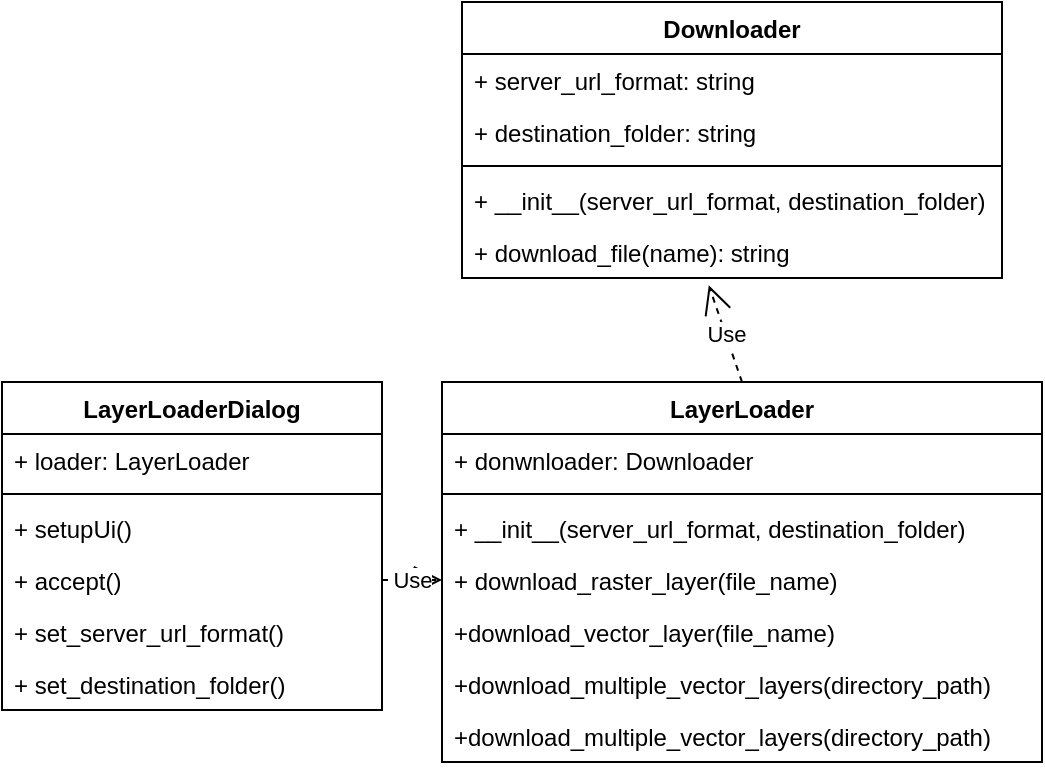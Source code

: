 <mxfile>
    <diagram id="IhR1ld8i8lNZ_D_DzRWB" name="Page-1">
        <mxGraphModel dx="547" dy="471" grid="1" gridSize="10" guides="1" tooltips="1" connect="1" arrows="1" fold="1" page="1" pageScale="1" pageWidth="850" pageHeight="1100" math="0" shadow="0">
            <root>
                <mxCell id="0"/>
                <mxCell id="1" parent="0"/>
                <mxCell id="137" value="LayerLoaderDialog" style="swimlane;fontStyle=1;align=center;verticalAlign=top;childLayout=stackLayout;horizontal=1;startSize=26;horizontalStack=0;resizeParent=1;resizeParentMax=0;resizeLast=0;collapsible=1;marginBottom=0;" parent="1" vertex="1">
                    <mxGeometry x="100" y="320" width="190" height="164" as="geometry"/>
                </mxCell>
                <mxCell id="138" value="+ loader: LayerLoader" style="text;strokeColor=none;fillColor=none;align=left;verticalAlign=top;spacingLeft=4;spacingRight=4;overflow=hidden;rotatable=0;points=[[0,0.5],[1,0.5]];portConstraint=eastwest;" parent="137" vertex="1">
                    <mxGeometry y="26" width="190" height="26" as="geometry"/>
                </mxCell>
                <mxCell id="139" value="" style="line;strokeWidth=1;fillColor=none;align=left;verticalAlign=middle;spacingTop=-1;spacingLeft=3;spacingRight=3;rotatable=0;labelPosition=right;points=[];portConstraint=eastwest;strokeColor=inherit;" parent="137" vertex="1">
                    <mxGeometry y="52" width="190" height="8" as="geometry"/>
                </mxCell>
                <mxCell id="140" value="+ setupUi()" style="text;strokeColor=none;fillColor=none;align=left;verticalAlign=top;spacingLeft=4;spacingRight=4;overflow=hidden;rotatable=0;points=[[0,0.5],[1,0.5]];portConstraint=eastwest;" parent="137" vertex="1">
                    <mxGeometry y="60" width="190" height="26" as="geometry"/>
                </mxCell>
                <mxCell id="159" value="+ accept()" style="text;strokeColor=none;fillColor=none;align=left;verticalAlign=top;spacingLeft=4;spacingRight=4;overflow=hidden;rotatable=0;points=[[0,0.5],[1,0.5]];portConstraint=eastwest;" parent="137" vertex="1">
                    <mxGeometry y="86" width="190" height="26" as="geometry"/>
                </mxCell>
                <mxCell id="160" value="+ set_server_url_format()" style="text;strokeColor=none;fillColor=none;align=left;verticalAlign=top;spacingLeft=4;spacingRight=4;overflow=hidden;rotatable=0;points=[[0,0.5],[1,0.5]];portConstraint=eastwest;" parent="137" vertex="1">
                    <mxGeometry y="112" width="190" height="26" as="geometry"/>
                </mxCell>
                <mxCell id="161" value="+ set_destination_folder()" style="text;strokeColor=none;fillColor=none;align=left;verticalAlign=top;spacingLeft=4;spacingRight=4;overflow=hidden;rotatable=0;points=[[0,0.5],[1,0.5]];portConstraint=eastwest;" parent="137" vertex="1">
                    <mxGeometry y="138" width="190" height="26" as="geometry"/>
                </mxCell>
                <mxCell id="141" value="Downloader" style="swimlane;fontStyle=1;align=center;verticalAlign=top;childLayout=stackLayout;horizontal=1;startSize=26;horizontalStack=0;resizeParent=1;resizeParentMax=0;resizeLast=0;collapsible=1;marginBottom=0;" parent="1" vertex="1">
                    <mxGeometry x="330" y="130" width="270" height="138" as="geometry"/>
                </mxCell>
                <mxCell id="142" value="+ server_url_format: string" style="text;strokeColor=none;fillColor=none;align=left;verticalAlign=top;spacingLeft=4;spacingRight=4;overflow=hidden;rotatable=0;points=[[0,0.5],[1,0.5]];portConstraint=eastwest;" parent="141" vertex="1">
                    <mxGeometry y="26" width="270" height="26" as="geometry"/>
                </mxCell>
                <mxCell id="143" value="+ destination_folder: string" style="text;strokeColor=none;fillColor=none;align=left;verticalAlign=top;spacingLeft=4;spacingRight=4;overflow=hidden;rotatable=0;points=[[0,0.5],[1,0.5]];portConstraint=eastwest;" parent="141" vertex="1">
                    <mxGeometry y="52" width="270" height="26" as="geometry"/>
                </mxCell>
                <mxCell id="144" value="" style="line;strokeWidth=1;fillColor=none;align=left;verticalAlign=middle;spacingTop=-1;spacingLeft=3;spacingRight=3;rotatable=0;labelPosition=right;points=[];portConstraint=eastwest;strokeColor=inherit;" parent="141" vertex="1">
                    <mxGeometry y="78" width="270" height="8" as="geometry"/>
                </mxCell>
                <mxCell id="145" value="+ __init__(server_url_format, destination_folder)" style="text;strokeColor=none;fillColor=none;align=left;verticalAlign=top;spacingLeft=4;spacingRight=4;overflow=hidden;rotatable=0;points=[[0,0.5],[1,0.5]];portConstraint=eastwest;" parent="141" vertex="1">
                    <mxGeometry y="86" width="270" height="26" as="geometry"/>
                </mxCell>
                <mxCell id="146" value="+ download_file(name): string" style="text;strokeColor=none;fillColor=none;align=left;verticalAlign=top;spacingLeft=4;spacingRight=4;overflow=hidden;rotatable=0;points=[[0,0.5],[1,0.5]];portConstraint=eastwest;" parent="141" vertex="1">
                    <mxGeometry y="112" width="270" height="26" as="geometry"/>
                </mxCell>
                <mxCell id="147" value="LayerLoader" style="swimlane;fontStyle=1;align=center;verticalAlign=top;childLayout=stackLayout;horizontal=1;startSize=26;horizontalStack=0;resizeParent=1;resizeParentMax=0;resizeLast=0;collapsible=1;marginBottom=0;" parent="1" vertex="1">
                    <mxGeometry x="320" y="320" width="300" height="190" as="geometry"/>
                </mxCell>
                <mxCell id="154" value="+ donwnloader: Downloader" style="text;strokeColor=none;fillColor=none;align=left;verticalAlign=top;spacingLeft=4;spacingRight=4;overflow=hidden;rotatable=0;points=[[0,0.5],[1,0.5]];portConstraint=eastwest;" parent="147" vertex="1">
                    <mxGeometry y="26" width="300" height="26" as="geometry"/>
                </mxCell>
                <mxCell id="150" value="" style="line;strokeWidth=1;fillColor=none;align=left;verticalAlign=middle;spacingTop=-1;spacingLeft=3;spacingRight=3;rotatable=0;labelPosition=right;points=[];portConstraint=eastwest;strokeColor=inherit;" parent="147" vertex="1">
                    <mxGeometry y="52" width="300" height="8" as="geometry"/>
                </mxCell>
                <mxCell id="151" value="+ __init__(server_url_format, destination_folder)" style="text;strokeColor=none;fillColor=none;align=left;verticalAlign=top;spacingLeft=4;spacingRight=4;overflow=hidden;rotatable=0;points=[[0,0.5],[1,0.5]];portConstraint=eastwest;" parent="147" vertex="1">
                    <mxGeometry y="60" width="300" height="26" as="geometry"/>
                </mxCell>
                <mxCell id="152" value="+ download_raster_layer(file_name)" style="text;strokeColor=none;fillColor=none;align=left;verticalAlign=top;spacingLeft=4;spacingRight=4;overflow=hidden;rotatable=0;points=[[0,0.5],[1,0.5]];portConstraint=eastwest;" parent="147" vertex="1">
                    <mxGeometry y="86" width="300" height="26" as="geometry"/>
                </mxCell>
                <mxCell id="153" value="+download_vector_layer(file_name)" style="text;strokeColor=none;fillColor=none;align=left;verticalAlign=top;spacingLeft=4;spacingRight=4;overflow=hidden;rotatable=0;points=[[0,0.5],[1,0.5]];portConstraint=eastwest;" parent="147" vertex="1">
                    <mxGeometry y="112" width="300" height="26" as="geometry"/>
                </mxCell>
                <mxCell id="156" value="+download_multiple_vector_layers(directory_path)" style="text;strokeColor=none;fillColor=none;align=left;verticalAlign=top;spacingLeft=4;spacingRight=4;overflow=hidden;rotatable=0;points=[[0,0.5],[1,0.5]];portConstraint=eastwest;" parent="147" vertex="1">
                    <mxGeometry y="138" width="300" height="26" as="geometry"/>
                </mxCell>
                <mxCell id="157" value="+download_multiple_vector_layers(directory_path)" style="text;strokeColor=none;fillColor=none;align=left;verticalAlign=top;spacingLeft=4;spacingRight=4;overflow=hidden;rotatable=0;points=[[0,0.5],[1,0.5]];portConstraint=eastwest;" parent="147" vertex="1">
                    <mxGeometry y="164" width="300" height="26" as="geometry"/>
                </mxCell>
                <mxCell id="155" value="Use" style="endArrow=open;endSize=12;dashed=1;html=1;entryX=0.457;entryY=1.141;entryDx=0;entryDy=0;entryPerimeter=0;exitX=0.5;exitY=0;exitDx=0;exitDy=0;" parent="1" source="147" target="146" edge="1">
                    <mxGeometry width="160" relative="1" as="geometry">
                        <mxPoint x="320" y="370" as="sourcePoint"/>
                        <mxPoint x="480" y="370" as="targetPoint"/>
                    </mxGeometry>
                </mxCell>
                <mxCell id="162" value="Use" style="endArrow=open;endSize=12;dashed=1;html=1;entryX=0;entryY=0.5;entryDx=0;entryDy=0;exitX=1;exitY=0.5;exitDx=0;exitDy=0;" parent="1" source="159" target="152" edge="1">
                    <mxGeometry width="160" relative="1" as="geometry">
                        <mxPoint x="480" y="330" as="sourcePoint"/>
                        <mxPoint x="463.39" y="281.666" as="targetPoint"/>
                    </mxGeometry>
                </mxCell>
            </root>
        </mxGraphModel>
    </diagram>
</mxfile>